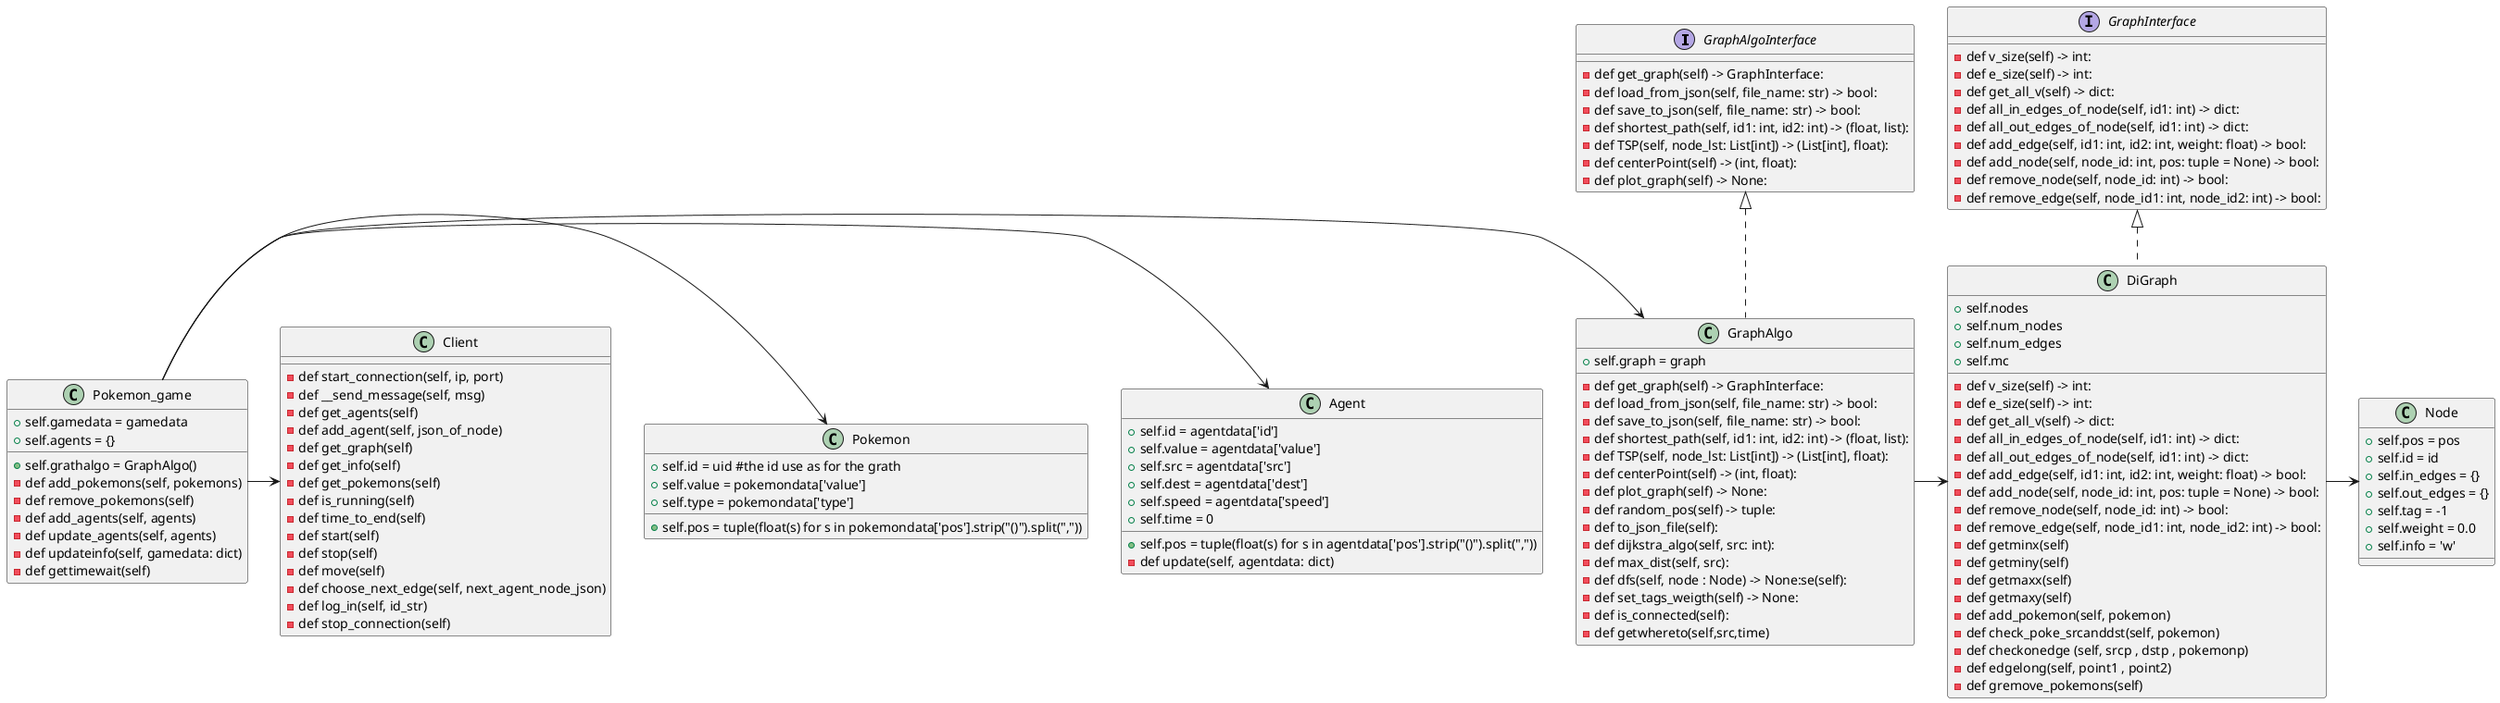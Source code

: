 
@startuml
interface GraphAlgoInterface{
        -def get_graph(self) -> GraphInterface:
        -def load_from_json(self, file_name: str) -> bool:
        -def save_to_json(self, file_name: str) -> bool:
        -def shortest_path(self, id1: int, id2: int) -> (float, list):
        -def TSP(self, node_lst: List[int]) -> (List[int], float):
        -def centerPoint(self) -> (int, float):
        -def plot_graph(self) -> None:
    }
    interface GraphInterface{
        -def v_size(self) -> int:
        -def e_size(self) -> int:
        -def get_all_v(self) -> dict:
        -def all_in_edges_of_node(self, id1: int) -> dict:
        -def all_out_edges_of_node(self, id1: int) -> dict:
        -def add_edge(self, id1: int, id2: int, weight: float) -> bool:
        -def add_node(self, node_id: int, pos: tuple = None) -> bool:
        -def remove_node(self, node_id: int) -> bool:
        -def remove_edge(self, node_id1: int, node_id2: int) -> bool:
    }

    class DiGraph implements GraphInterface {
        +self.nodes
        +self.num_nodes
        +self.num_edges
        +self.mc
        -def v_size(self) -> int:
        -def e_size(self) -> int:
        -def get_all_v(self) -> dict:
        -def all_in_edges_of_node(self, id1: int) -> dict:
        -def all_out_edges_of_node(self, id1: int) -> dict:
        -def add_edge(self, id1: int, id2: int, weight: float) -> bool:
        -def add_node(self, node_id: int, pos: tuple = None) -> bool:
        -def remove_node(self, node_id: int) -> bool:
        -def remove_edge(self, node_id1: int, node_id2: int) -> bool:
        -def getminx(self)
        -def getminy(self)
        -def getmaxx(self)
        -def getmaxy(self)
        -def add_pokemon(self, pokemon)
        -def check_poke_srcanddst(self, pokemon)
        -def checkonedge (self, srcp , dstp , pokemonp)
        -def edgelong(self, point1 , point2)
        -def gremove_pokemons(self)

}

class GraphAlgo implements GraphAlgoInterface{
        +self.graph = graph

        -def get_graph(self) -> GraphInterface:
        -def load_from_json(self, file_name: str) -> bool:
        -def save_to_json(self, file_name: str) -> bool:
        -def shortest_path(self, id1: int, id2: int) -> (float, list):
        -def TSP(self, node_lst: List[int]) -> (List[int], float):
        -def centerPoint(self) -> (int, float):
        -def plot_graph(self) -> None:
        -def random_pos(self) -> tuple:
        -def to_json_file(self):
        -def dijkstra_algo(self, src: int):
        -def max_dist(self, src):
        -def dfs(self, node : Node) -> None:se(self):
        -def set_tags_weigth(self) -> None:
        -def is_connected(self):
        -def getwhereto(self,src,time)
    }
class Node{
        +self.pos = pos
        +self.id = id
        +self.in_edges = {}
        +self.out_edges = {}
        +self.tag = -1
        +self.weight = 0.0
        +self.info = 'w'
}


class Agent{
        +self.id = agentdata['id']
        +self.value = agentdata['value']
        +self.src = agentdata['src']
        +self.dest = agentdata['dest']
        +self.speed = agentdata['speed']
        +self.pos = tuple(float(s) for s in agentdata['pos'].strip("()").split(","))
        +self.time = 0

        -def update(self, agentdata: dict)
}


class Client{
        -def start_connection(self, ip, port)
        -def __send_message(self, msg)
        -def get_agents(self)
        -def add_agent(self, json_of_node)
        -def get_graph(self)
        -def get_info(self)
        -def get_pokemons(self)
        -def is_running(self)
        -def time_to_end(self)
        -def start(self)
        -def stop(self)
        -def move(self)
        -def choose_next_edge(self, next_agent_node_json)
        -def log_in(self, id_str)
        -def stop_connection(self)
}

class Pokemon{
        +self.id = uid #the id use as for the grath
        +self.value = pokemondata['value']
        +self.type = pokemondata['type']
        +self.pos = tuple(float(s) for s in pokemondata['pos'].strip("()").split(","))
}

class Pokemon_game{
        +self.gamedata = gamedata
        +self.grathalgo = GraphAlgo()
        +self.agents = {}

        -def add_pokemons(self, pokemons)
        -def remove_pokemons(self)
        -def add_agents(self, agents)
        -def update_agents(self, agents)
        -def updateinfo(self, gamedata: dict)
        -def gettimewait(self)
}



GraphAlgo -> DiGraph
DiGraph -> Node

Pokemon_game -> Agent
Pokemon_game -> GraphAlgo
Pokemon_game -> Pokemon
Pokemon_game -> Client


@enduml